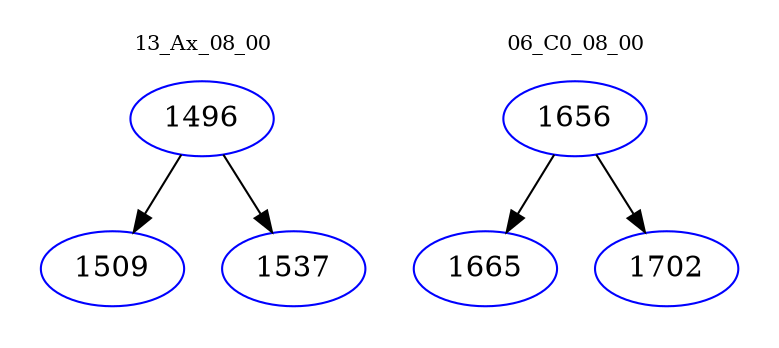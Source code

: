 digraph{
subgraph cluster_0 {
color = white
label = "13_Ax_08_00";
fontsize=10;
T0_1496 [label="1496", color="blue"]
T0_1496 -> T0_1509 [color="black"]
T0_1509 [label="1509", color="blue"]
T0_1496 -> T0_1537 [color="black"]
T0_1537 [label="1537", color="blue"]
}
subgraph cluster_1 {
color = white
label = "06_C0_08_00";
fontsize=10;
T1_1656 [label="1656", color="blue"]
T1_1656 -> T1_1665 [color="black"]
T1_1665 [label="1665", color="blue"]
T1_1656 -> T1_1702 [color="black"]
T1_1702 [label="1702", color="blue"]
}
}
